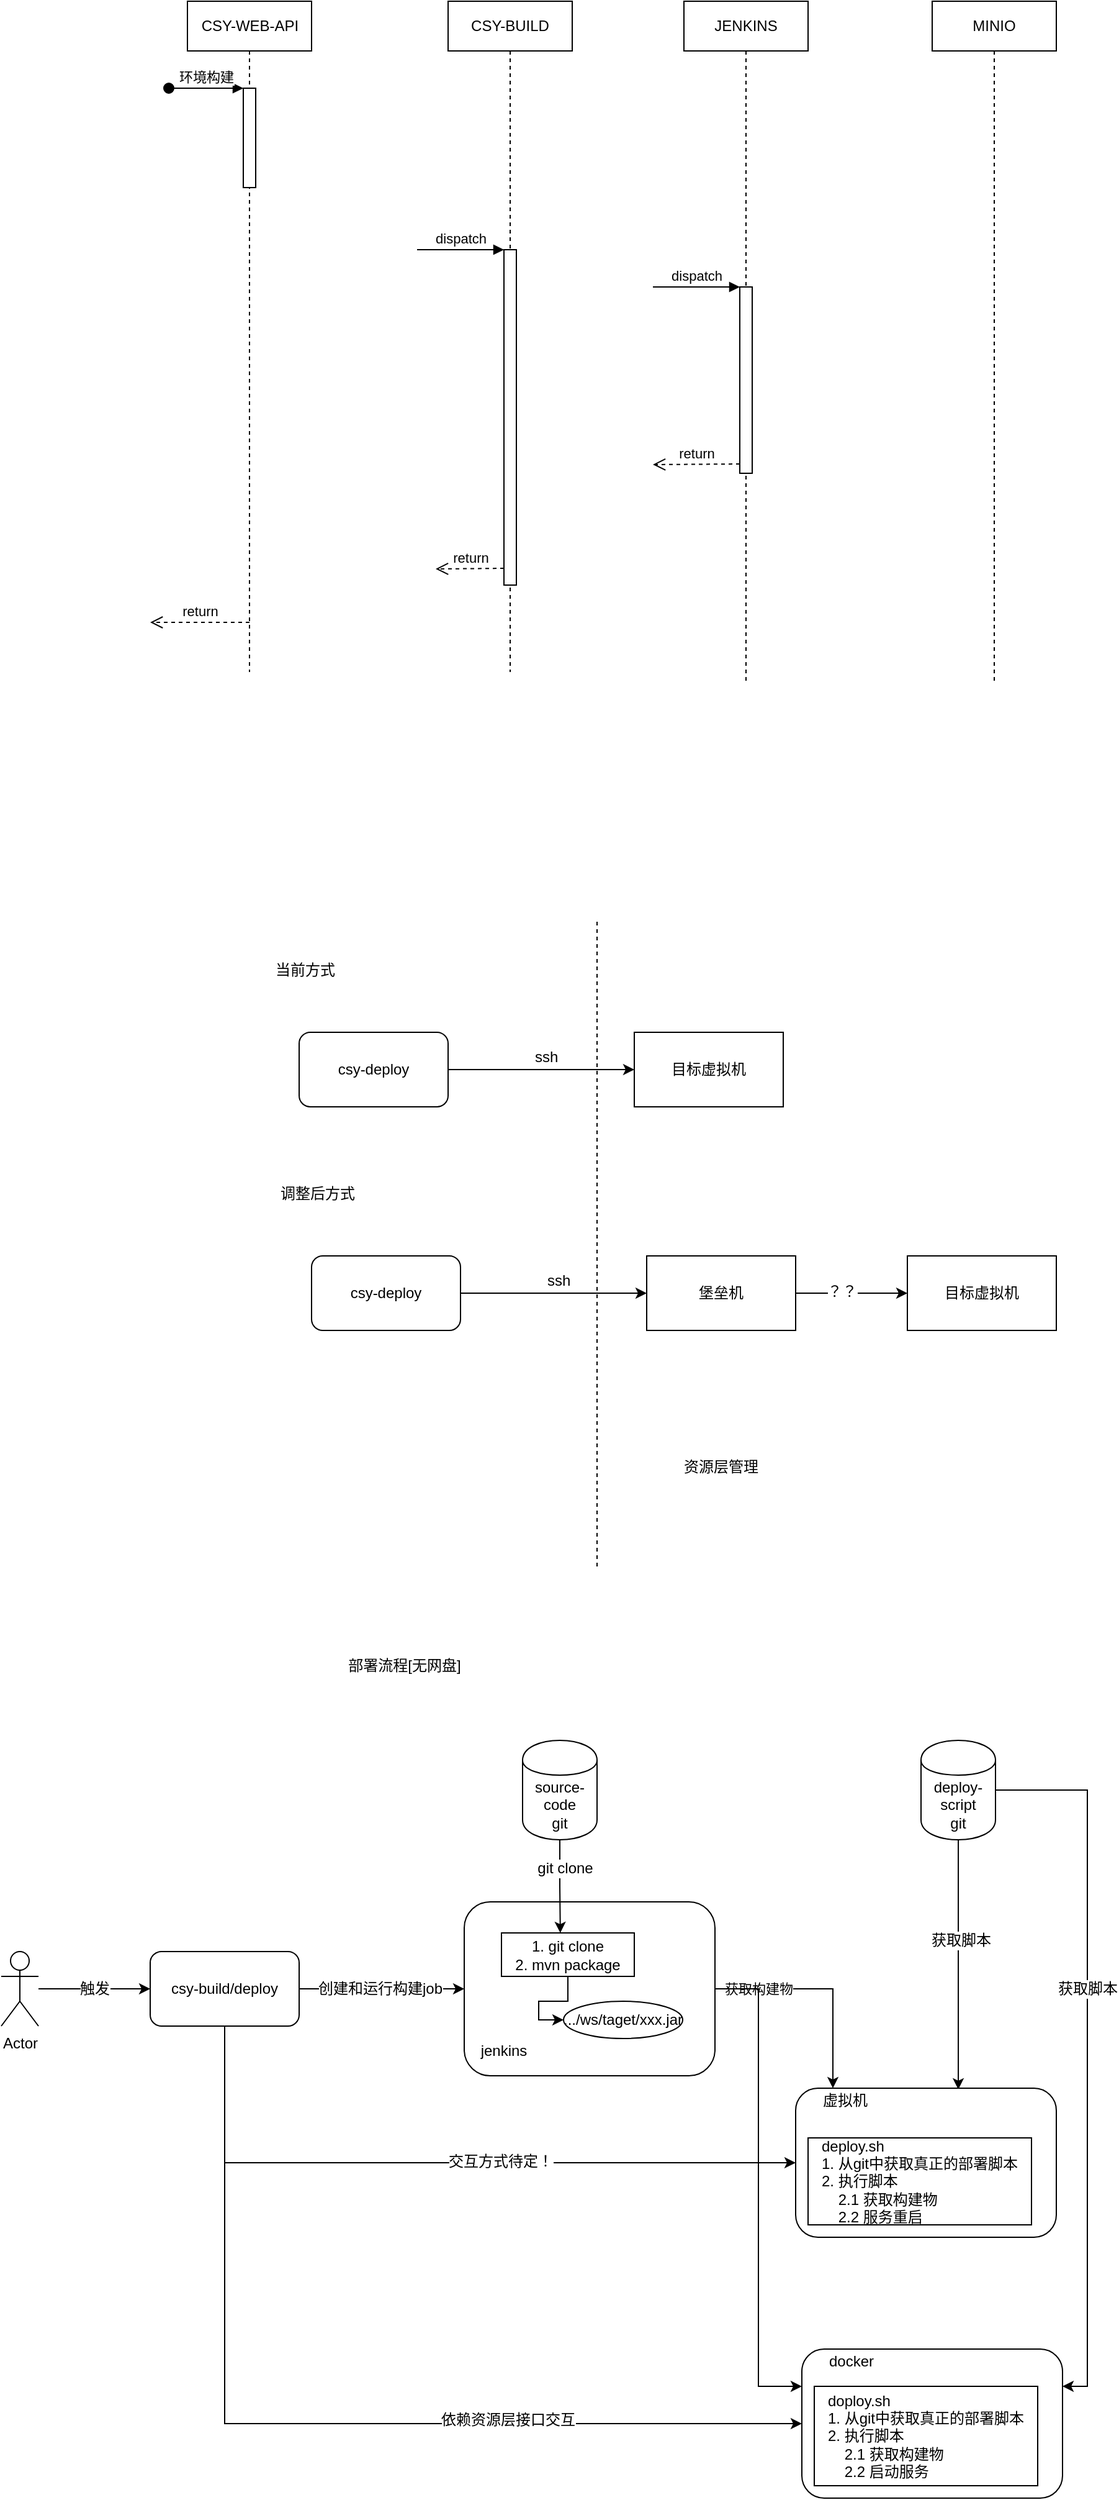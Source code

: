 <mxfile version="10.6.5" type="github"><diagram id="G7Mlvs3HsmzYS4PJuxs-" name="Page-1"><mxGraphModel dx="1722" dy="585" grid="1" gridSize="10" guides="1" tooltips="1" connect="1" arrows="1" fold="1" page="1" pageScale="1" pageWidth="827" pageHeight="1169" math="0" shadow="0"><root><mxCell id="0"/><mxCell id="1" parent="0"/><mxCell id="saH_Iz31Zg5pqT-TyRjc-1" value="CSY-WEB-API" style="html=1;points=[];perimeter=orthogonalPerimeter;shape=umlLifeline;participant=label;fontFamily=Helvetica;fontSize=12;fontColor=#000000;align=center;strokeColor=#000000;fillColor=#ffffff;recursiveResize=0;container=1;collapsible=0;" parent="1" vertex="1"><mxGeometry x="100" y="610" width="100" height="540" as="geometry"/></mxCell><mxCell id="tZSoPGI2GaNUAlrVGFO1-6" value="" style="html=1;points=[];perimeter=orthogonalPerimeter;" parent="saH_Iz31Zg5pqT-TyRjc-1" vertex="1"><mxGeometry x="45" y="70" width="10" height="80" as="geometry"/></mxCell><mxCell id="tZSoPGI2GaNUAlrVGFO1-7" value="环境构建" style="html=1;verticalAlign=bottom;startArrow=oval;endArrow=block;startSize=8;" parent="saH_Iz31Zg5pqT-TyRjc-1" target="tZSoPGI2GaNUAlrVGFO1-6" edge="1"><mxGeometry relative="1" as="geometry"><mxPoint x="-15" y="70" as="sourcePoint"/></mxGeometry></mxCell><mxCell id="saH_Iz31Zg5pqT-TyRjc-2" value="CSY-BUILD" style="shape=umlLifeline;perimeter=lifelinePerimeter;whiteSpace=wrap;html=1;container=1;collapsible=0;recursiveResize=0;outlineConnect=0;" parent="1" vertex="1"><mxGeometry x="310" y="610" width="100" height="540" as="geometry"/></mxCell><mxCell id="tZSoPGI2GaNUAlrVGFO1-8" value="" style="html=1;points=[];perimeter=orthogonalPerimeter;" parent="saH_Iz31Zg5pqT-TyRjc-2" vertex="1"><mxGeometry x="45" y="200" width="10" height="270" as="geometry"/></mxCell><mxCell id="tZSoPGI2GaNUAlrVGFO1-9" value="dispatch" style="html=1;verticalAlign=bottom;endArrow=block;entryX=0;entryY=0;" parent="saH_Iz31Zg5pqT-TyRjc-2" target="tZSoPGI2GaNUAlrVGFO1-8" edge="1"><mxGeometry relative="1" as="geometry"><mxPoint x="-25" y="200" as="sourcePoint"/></mxGeometry></mxCell><mxCell id="tZSoPGI2GaNUAlrVGFO1-10" value="return" style="html=1;verticalAlign=bottom;endArrow=open;dashed=1;endSize=8;exitX=0;exitY=0.95;" parent="saH_Iz31Zg5pqT-TyRjc-2" source="tZSoPGI2GaNUAlrVGFO1-8" edge="1"><mxGeometry relative="1" as="geometry"><mxPoint x="-10" y="457" as="targetPoint"/></mxGeometry></mxCell><mxCell id="saH_Iz31Zg5pqT-TyRjc-3" value="JENKINS" style="shape=umlLifeline;perimeter=lifelinePerimeter;whiteSpace=wrap;html=1;container=1;collapsible=0;recursiveResize=0;outlineConnect=0;" parent="1" vertex="1"><mxGeometry x="500" y="610" width="100" height="550" as="geometry"/></mxCell><mxCell id="tZSoPGI2GaNUAlrVGFO1-11" value="" style="html=1;points=[];perimeter=orthogonalPerimeter;" parent="saH_Iz31Zg5pqT-TyRjc-3" vertex="1"><mxGeometry x="45" y="230" width="10" height="150" as="geometry"/></mxCell><mxCell id="tZSoPGI2GaNUAlrVGFO1-12" value="dispatch" style="html=1;verticalAlign=bottom;endArrow=block;entryX=0;entryY=0;" parent="saH_Iz31Zg5pqT-TyRjc-3" target="tZSoPGI2GaNUAlrVGFO1-11" edge="1"><mxGeometry relative="1" as="geometry"><mxPoint x="-25" y="230" as="sourcePoint"/></mxGeometry></mxCell><mxCell id="tZSoPGI2GaNUAlrVGFO1-13" value="return" style="html=1;verticalAlign=bottom;endArrow=open;dashed=1;endSize=8;exitX=0;exitY=0.95;" parent="saH_Iz31Zg5pqT-TyRjc-3" source="tZSoPGI2GaNUAlrVGFO1-11" edge="1"><mxGeometry relative="1" as="geometry"><mxPoint x="-25" y="373" as="targetPoint"/></mxGeometry></mxCell><mxCell id="saH_Iz31Zg5pqT-TyRjc-4" value="MINIO" style="shape=umlLifeline;perimeter=lifelinePerimeter;whiteSpace=wrap;html=1;container=1;collapsible=0;recursiveResize=0;outlineConnect=0;" parent="1" vertex="1"><mxGeometry x="700" y="610" width="100" height="550" as="geometry"/></mxCell><mxCell id="tZSoPGI2GaNUAlrVGFO1-14" value="return" style="html=1;verticalAlign=bottom;endArrow=open;dashed=1;endSize=8;" parent="1" edge="1"><mxGeometry relative="1" as="geometry"><mxPoint x="150" y="1110" as="sourcePoint"/><mxPoint x="70" y="1110" as="targetPoint"/></mxGeometry></mxCell><mxCell id="8QK5FnzjTTWAsrCc37Lo-1" value="当前方式" style="text;html=1;strokeColor=none;fillColor=none;align=center;verticalAlign=middle;whiteSpace=wrap;rounded=0;" vertex="1" parent="1"><mxGeometry x="160" y="1380" width="70" height="20" as="geometry"/></mxCell><mxCell id="8QK5FnzjTTWAsrCc37Lo-4" style="edgeStyle=orthogonalEdgeStyle;rounded=0;orthogonalLoop=1;jettySize=auto;html=1;entryX=0;entryY=0.5;entryDx=0;entryDy=0;" edge="1" parent="1" source="8QK5FnzjTTWAsrCc37Lo-2" target="8QK5FnzjTTWAsrCc37Lo-3"><mxGeometry relative="1" as="geometry"/></mxCell><mxCell id="8QK5FnzjTTWAsrCc37Lo-2" value="csy-deploy" style="rounded=1;whiteSpace=wrap;html=1;" vertex="1" parent="1"><mxGeometry x="190" y="1440" width="120" height="60" as="geometry"/></mxCell><mxCell id="8QK5FnzjTTWAsrCc37Lo-3" value="目标虚拟机" style="rounded=0;whiteSpace=wrap;html=1;" vertex="1" parent="1"><mxGeometry x="460" y="1440" width="120" height="60" as="geometry"/></mxCell><mxCell id="8QK5FnzjTTWAsrCc37Lo-5" value="ssh" style="text;html=1;resizable=0;points=[];autosize=1;align=left;verticalAlign=top;spacingTop=-4;" vertex="1" parent="1"><mxGeometry x="378" y="1450" width="30" height="20" as="geometry"/></mxCell><mxCell id="8QK5FnzjTTWAsrCc37Lo-7" value="调整后方式" style="text;html=1;strokeColor=none;fillColor=none;align=center;verticalAlign=middle;whiteSpace=wrap;rounded=0;" vertex="1" parent="1"><mxGeometry x="170" y="1560" width="70" height="20" as="geometry"/></mxCell><mxCell id="8QK5FnzjTTWAsrCc37Lo-8" style="edgeStyle=orthogonalEdgeStyle;rounded=0;orthogonalLoop=1;jettySize=auto;html=1;entryX=0;entryY=0.5;entryDx=0;entryDy=0;" edge="1" parent="1" source="8QK5FnzjTTWAsrCc37Lo-9" target="8QK5FnzjTTWAsrCc37Lo-10"><mxGeometry relative="1" as="geometry"/></mxCell><mxCell id="8QK5FnzjTTWAsrCc37Lo-9" value="csy-deploy" style="rounded=1;whiteSpace=wrap;html=1;" vertex="1" parent="1"><mxGeometry x="200" y="1620" width="120" height="60" as="geometry"/></mxCell><mxCell id="8QK5FnzjTTWAsrCc37Lo-13" style="edgeStyle=orthogonalEdgeStyle;rounded=0;orthogonalLoop=1;jettySize=auto;html=1;" edge="1" parent="1" source="8QK5FnzjTTWAsrCc37Lo-10" target="8QK5FnzjTTWAsrCc37Lo-12"><mxGeometry relative="1" as="geometry"/></mxCell><mxCell id="8QK5FnzjTTWAsrCc37Lo-16" value="？？" style="text;html=1;resizable=0;points=[];align=center;verticalAlign=middle;labelBackgroundColor=#ffffff;" vertex="1" connectable="0" parent="8QK5FnzjTTWAsrCc37Lo-13"><mxGeometry x="-0.178" y="1" relative="1" as="geometry"><mxPoint as="offset"/></mxGeometry></mxCell><mxCell id="8QK5FnzjTTWAsrCc37Lo-10" value="堡垒机" style="rounded=0;whiteSpace=wrap;html=1;" vertex="1" parent="1"><mxGeometry x="470" y="1620" width="120" height="60" as="geometry"/></mxCell><mxCell id="8QK5FnzjTTWAsrCc37Lo-11" value="ssh" style="text;html=1;resizable=0;points=[];autosize=1;align=left;verticalAlign=top;spacingTop=-4;" vertex="1" parent="1"><mxGeometry x="388" y="1630" width="30" height="20" as="geometry"/></mxCell><mxCell id="8QK5FnzjTTWAsrCc37Lo-12" value="目标虚拟机" style="rounded=0;whiteSpace=wrap;html=1;" vertex="1" parent="1"><mxGeometry x="680" y="1620" width="120" height="60" as="geometry"/></mxCell><mxCell id="8QK5FnzjTTWAsrCc37Lo-15" value="" style="endArrow=none;dashed=1;html=1;" edge="1" parent="1"><mxGeometry width="50" height="50" relative="1" as="geometry"><mxPoint x="430" y="1870" as="sourcePoint"/><mxPoint x="430" y="1350" as="targetPoint"/></mxGeometry></mxCell><mxCell id="8QK5FnzjTTWAsrCc37Lo-17" value="资源层管理" style="text;html=1;strokeColor=none;fillColor=none;align=center;verticalAlign=middle;whiteSpace=wrap;rounded=0;" vertex="1" parent="1"><mxGeometry x="490" y="1780" width="80" height="20" as="geometry"/></mxCell><mxCell id="8QK5FnzjTTWAsrCc37Lo-18" value="部署流程[无网盘]" style="text;html=1;strokeColor=none;fillColor=none;align=center;verticalAlign=middle;whiteSpace=wrap;rounded=0;" vertex="1" parent="1"><mxGeometry x="210" y="1940" width="130" height="20" as="geometry"/></mxCell><mxCell id="8QK5FnzjTTWAsrCc37Lo-29" style="edgeStyle=orthogonalEdgeStyle;rounded=0;orthogonalLoop=1;jettySize=auto;html=1;entryX=0;entryY=0.5;entryDx=0;entryDy=0;" edge="1" parent="1" source="8QK5FnzjTTWAsrCc37Lo-20" target="8QK5FnzjTTWAsrCc37Lo-28"><mxGeometry relative="1" as="geometry"/></mxCell><mxCell id="8QK5FnzjTTWAsrCc37Lo-36" value="触发" style="text;html=1;resizable=0;points=[];align=center;verticalAlign=middle;labelBackgroundColor=#ffffff;" vertex="1" connectable="0" parent="8QK5FnzjTTWAsrCc37Lo-29"><mxGeometry x="-0.014" relative="1" as="geometry"><mxPoint as="offset"/></mxGeometry></mxCell><mxCell id="8QK5FnzjTTWAsrCc37Lo-20" value="Actor" style="shape=umlActor;verticalLabelPosition=bottom;labelBackgroundColor=#ffffff;verticalAlign=top;html=1;outlineConnect=0;" vertex="1" parent="1"><mxGeometry x="-50" y="2180" width="30" height="60" as="geometry"/></mxCell><mxCell id="8QK5FnzjTTWAsrCc37Lo-22" value="source-code&lt;br&gt;git&lt;br&gt;" style="shape=cylinder;whiteSpace=wrap;html=1;boundedLbl=1;backgroundOutline=1;" vertex="1" parent="1"><mxGeometry x="370" y="2010" width="60" height="80" as="geometry"/></mxCell><mxCell id="8QK5FnzjTTWAsrCc37Lo-43" style="edgeStyle=orthogonalEdgeStyle;rounded=0;orthogonalLoop=1;jettySize=auto;html=1;entryX=0.624;entryY=0.008;entryDx=0;entryDy=0;entryPerimeter=0;" edge="1" parent="1" source="8QK5FnzjTTWAsrCc37Lo-23" target="8QK5FnzjTTWAsrCc37Lo-26"><mxGeometry relative="1" as="geometry"/></mxCell><mxCell id="8QK5FnzjTTWAsrCc37Lo-56" value="获取脚本" style="text;html=1;resizable=0;points=[];align=center;verticalAlign=middle;labelBackgroundColor=#ffffff;" vertex="1" connectable="0" parent="8QK5FnzjTTWAsrCc37Lo-43"><mxGeometry x="-0.194" y="2" relative="1" as="geometry"><mxPoint as="offset"/></mxGeometry></mxCell><mxCell id="8QK5FnzjTTWAsrCc37Lo-47" style="edgeStyle=orthogonalEdgeStyle;rounded=0;orthogonalLoop=1;jettySize=auto;html=1;entryX=1;entryY=0.25;entryDx=0;entryDy=0;" edge="1" parent="1" source="8QK5FnzjTTWAsrCc37Lo-23" target="8QK5FnzjTTWAsrCc37Lo-44"><mxGeometry relative="1" as="geometry"><Array as="points"><mxPoint x="825" y="2050"/><mxPoint x="825" y="2530"/></Array></mxGeometry></mxCell><mxCell id="8QK5FnzjTTWAsrCc37Lo-57" value="获取脚本" style="text;html=1;resizable=0;points=[];align=center;verticalAlign=middle;labelBackgroundColor=#ffffff;" vertex="1" connectable="0" parent="8QK5FnzjTTWAsrCc37Lo-47"><mxGeometry x="-0.185" relative="1" as="geometry"><mxPoint as="offset"/></mxGeometry></mxCell><mxCell id="8QK5FnzjTTWAsrCc37Lo-23" value="deploy-script&lt;br&gt;git&lt;br&gt;" style="shape=cylinder;whiteSpace=wrap;html=1;boundedLbl=1;backgroundOutline=1;" vertex="1" parent="1"><mxGeometry x="691" y="2010" width="60" height="80" as="geometry"/></mxCell><mxCell id="8QK5FnzjTTWAsrCc37Lo-55" value="获取构建物" style="edgeStyle=orthogonalEdgeStyle;rounded=0;orthogonalLoop=1;jettySize=auto;html=1;entryX=0.25;entryY=0;entryDx=0;entryDy=0;" edge="1" parent="1" source="8QK5FnzjTTWAsrCc37Lo-24" target="8QK5FnzjTTWAsrCc37Lo-40"><mxGeometry x="-0.6" relative="1" as="geometry"><mxPoint as="offset"/></mxGeometry></mxCell><mxCell id="8QK5FnzjTTWAsrCc37Lo-59" style="edgeStyle=orthogonalEdgeStyle;rounded=0;orthogonalLoop=1;jettySize=auto;html=1;entryX=0;entryY=0.25;entryDx=0;entryDy=0;" edge="1" parent="1" source="8QK5FnzjTTWAsrCc37Lo-24" target="8QK5FnzjTTWAsrCc37Lo-44"><mxGeometry relative="1" as="geometry"/></mxCell><mxCell id="8QK5FnzjTTWAsrCc37Lo-24" value="" style="rounded=1;whiteSpace=wrap;html=1;" vertex="1" parent="1"><mxGeometry x="323" y="2140" width="202" height="140" as="geometry"/></mxCell><mxCell id="8QK5FnzjTTWAsrCc37Lo-25" value="jenkins" style="text;html=1;strokeColor=none;fillColor=none;align=center;verticalAlign=middle;whiteSpace=wrap;rounded=0;" vertex="1" parent="1"><mxGeometry x="335" y="2250" width="40" height="20" as="geometry"/></mxCell><mxCell id="8QK5FnzjTTWAsrCc37Lo-26" value="" style="rounded=1;whiteSpace=wrap;html=1;" vertex="1" parent="1"><mxGeometry x="590" y="2290" width="210" height="120" as="geometry"/></mxCell><mxCell id="8QK5FnzjTTWAsrCc37Lo-30" style="edgeStyle=orthogonalEdgeStyle;rounded=0;orthogonalLoop=1;jettySize=auto;html=1;" edge="1" parent="1" source="8QK5FnzjTTWAsrCc37Lo-28" target="8QK5FnzjTTWAsrCc37Lo-24"><mxGeometry relative="1" as="geometry"/></mxCell><mxCell id="8QK5FnzjTTWAsrCc37Lo-31" value="创建和运行构建job" style="text;html=1;resizable=0;points=[];align=center;verticalAlign=middle;labelBackgroundColor=#ffffff;" vertex="1" connectable="0" parent="8QK5FnzjTTWAsrCc37Lo-30"><mxGeometry x="-0.295" y="2" relative="1" as="geometry"><mxPoint x="18" y="2" as="offset"/></mxGeometry></mxCell><mxCell id="8QK5FnzjTTWAsrCc37Lo-38" style="edgeStyle=orthogonalEdgeStyle;rounded=0;orthogonalLoop=1;jettySize=auto;html=1;entryX=0;entryY=0.5;entryDx=0;entryDy=0;" edge="1" parent="1" source="8QK5FnzjTTWAsrCc37Lo-28" target="8QK5FnzjTTWAsrCc37Lo-26"><mxGeometry relative="1" as="geometry"><Array as="points"><mxPoint x="130" y="2350"/></Array></mxGeometry></mxCell><mxCell id="8QK5FnzjTTWAsrCc37Lo-51" value="交互方式待定！" style="text;html=1;resizable=0;points=[];align=center;verticalAlign=middle;labelBackgroundColor=#ffffff;" vertex="1" connectable="0" parent="8QK5FnzjTTWAsrCc37Lo-38"><mxGeometry x="0.165" y="1" relative="1" as="geometry"><mxPoint as="offset"/></mxGeometry></mxCell><mxCell id="8QK5FnzjTTWAsrCc37Lo-48" style="edgeStyle=orthogonalEdgeStyle;rounded=0;orthogonalLoop=1;jettySize=auto;html=1;entryX=0;entryY=0.5;entryDx=0;entryDy=0;" edge="1" parent="1" source="8QK5FnzjTTWAsrCc37Lo-28" target="8QK5FnzjTTWAsrCc37Lo-44"><mxGeometry relative="1" as="geometry"><Array as="points"><mxPoint x="130" y="2560"/></Array></mxGeometry></mxCell><mxCell id="8QK5FnzjTTWAsrCc37Lo-50" value="依赖资源层接口交互" style="text;html=1;resizable=0;points=[];align=center;verticalAlign=middle;labelBackgroundColor=#ffffff;" vertex="1" connectable="0" parent="8QK5FnzjTTWAsrCc37Lo-48"><mxGeometry x="0.396" y="3" relative="1" as="geometry"><mxPoint as="offset"/></mxGeometry></mxCell><mxCell id="8QK5FnzjTTWAsrCc37Lo-28" value="csy-build/deploy" style="rounded=1;whiteSpace=wrap;html=1;" vertex="1" parent="1"><mxGeometry x="70" y="2180" width="120" height="60" as="geometry"/></mxCell><mxCell id="8QK5FnzjTTWAsrCc37Lo-35" style="edgeStyle=orthogonalEdgeStyle;rounded=0;orthogonalLoop=1;jettySize=auto;html=1;entryX=0;entryY=0.5;entryDx=0;entryDy=0;" edge="1" parent="1" source="8QK5FnzjTTWAsrCc37Lo-32" target="8QK5FnzjTTWAsrCc37Lo-34"><mxGeometry relative="1" as="geometry"/></mxCell><mxCell id="8QK5FnzjTTWAsrCc37Lo-32" value="1. git clone&lt;br&gt;2. mvn package &lt;br&gt;" style="rounded=0;whiteSpace=wrap;html=1;" vertex="1" parent="1"><mxGeometry x="353" y="2165" width="107" height="35" as="geometry"/></mxCell><mxCell id="8QK5FnzjTTWAsrCc37Lo-33" style="edgeStyle=orthogonalEdgeStyle;rounded=0;orthogonalLoop=1;jettySize=auto;html=1;entryX=0.443;entryY=0;entryDx=0;entryDy=0;entryPerimeter=0;" edge="1" parent="1" source="8QK5FnzjTTWAsrCc37Lo-22" target="8QK5FnzjTTWAsrCc37Lo-32"><mxGeometry relative="1" as="geometry"/></mxCell><mxCell id="8QK5FnzjTTWAsrCc37Lo-58" value="git clone" style="text;html=1;resizable=0;points=[];align=center;verticalAlign=middle;labelBackgroundColor=#ffffff;" vertex="1" connectable="0" parent="8QK5FnzjTTWAsrCc37Lo-33"><mxGeometry x="-0.387" y="4" relative="1" as="geometry"><mxPoint as="offset"/></mxGeometry></mxCell><mxCell id="8QK5FnzjTTWAsrCc37Lo-34" value=".../ws/taget/xxx.jar" style="ellipse;whiteSpace=wrap;html=1;" vertex="1" parent="1"><mxGeometry x="403" y="2220" width="96" height="30" as="geometry"/></mxCell><mxCell id="8QK5FnzjTTWAsrCc37Lo-40" value="虚拟机" style="text;html=1;strokeColor=none;fillColor=none;align=center;verticalAlign=middle;whiteSpace=wrap;rounded=0;" vertex="1" parent="1"><mxGeometry x="610" y="2290" width="40" height="20" as="geometry"/></mxCell><mxCell id="8QK5FnzjTTWAsrCc37Lo-42" value="&lt;div style=&quot;text-align: left&quot;&gt;&lt;span&gt;deploy.sh&lt;/span&gt;&lt;/div&gt;&lt;div style=&quot;text-align: left&quot;&gt;&lt;span&gt;1. 从git中获取真正的部署脚本&lt;/span&gt;&lt;/div&gt;&lt;div style=&quot;text-align: left&quot;&gt;&lt;span&gt;2. 执行脚本&lt;/span&gt;&lt;/div&gt;&lt;div style=&quot;text-align: left&quot;&gt;&lt;span&gt;&amp;nbsp; &amp;nbsp; 2.1 获取构建物&lt;/span&gt;&lt;/div&gt;&lt;div style=&quot;text-align: left&quot;&gt;&lt;span&gt;&amp;nbsp; &amp;nbsp; 2.2 服务重启&lt;/span&gt;&lt;/div&gt;" style="rounded=0;whiteSpace=wrap;html=1;" vertex="1" parent="1"><mxGeometry x="600" y="2330" width="180" height="70" as="geometry"/></mxCell><mxCell id="8QK5FnzjTTWAsrCc37Lo-44" value="" style="rounded=1;whiteSpace=wrap;html=1;" vertex="1" parent="1"><mxGeometry x="595" y="2500" width="210" height="120" as="geometry"/></mxCell><mxCell id="8QK5FnzjTTWAsrCc37Lo-45" value="docker" style="text;html=1;strokeColor=none;fillColor=none;align=center;verticalAlign=middle;whiteSpace=wrap;rounded=0;" vertex="1" parent="1"><mxGeometry x="615" y="2500" width="40" height="20" as="geometry"/></mxCell><mxCell id="8QK5FnzjTTWAsrCc37Lo-46" value="&lt;div style=&quot;text-align: left&quot;&gt;&lt;span&gt;doploy.sh&lt;/span&gt;&lt;/div&gt;&lt;div style=&quot;text-align: left&quot;&gt;&lt;span&gt;1. 从git中获取真正的部署脚本&lt;/span&gt;&lt;/div&gt;&lt;div style=&quot;text-align: left&quot;&gt;&lt;span&gt;2. 执行脚本&lt;/span&gt;&lt;/div&gt;&lt;div style=&quot;text-align: left&quot;&gt;&lt;span&gt;&amp;nbsp; &amp;nbsp; 2.1 获取构建物&lt;/span&gt;&lt;/div&gt;&lt;div style=&quot;text-align: left&quot;&gt;&lt;span&gt;&amp;nbsp; &amp;nbsp; 2.2 启动服务&lt;/span&gt;&lt;/div&gt;" style="rounded=0;whiteSpace=wrap;html=1;" vertex="1" parent="1"><mxGeometry x="605" y="2530" width="180" height="80" as="geometry"/></mxCell></root></mxGraphModel></diagram></mxfile>